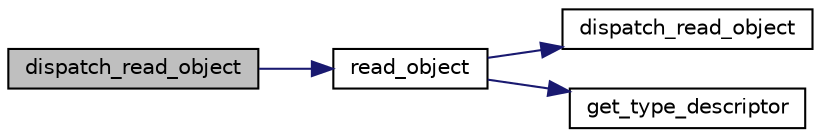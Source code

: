 digraph "dispatch_read_object"
{
  edge [fontname="Helvetica",fontsize="10",labelfontname="Helvetica",labelfontsize="10"];
  node [fontname="Helvetica",fontsize="10",shape=record];
  rankdir="LR";
  Node0 [label="dispatch_read_object",height=0.2,width=0.4,color="black", fillcolor="grey75", style="filled", fontcolor="black"];
  Node0 -> Node1 [color="midnightblue",fontsize="10",style="solid",fontname="Helvetica"];
  Node1 [label="read_object",height=0.2,width=0.4,color="black", fillcolor="white", style="filled",URL="$class__descriptor_8h.html#a463008c76930c6b3c0100c01a48b4a33"];
  Node1 -> Node2 [color="midnightblue",fontsize="10",style="solid",fontname="Helvetica"];
  Node2 [label="dispatch_read_object",height=0.2,width=0.4,color="black", fillcolor="white", style="filled",URL="$class__descriptor_8h.html#a17424229e7172bb801f0216864c9a767"];
  Node1 -> Node3 [color="midnightblue",fontsize="10",style="solid",fontname="Helvetica"];
  Node3 [label="get_type_descriptor",height=0.2,width=0.4,color="black", fillcolor="white", style="filled",URL="$class__descriptor_8h.html#a94023ec1f1e10ea3ca358f63ada6ad12"];
}
